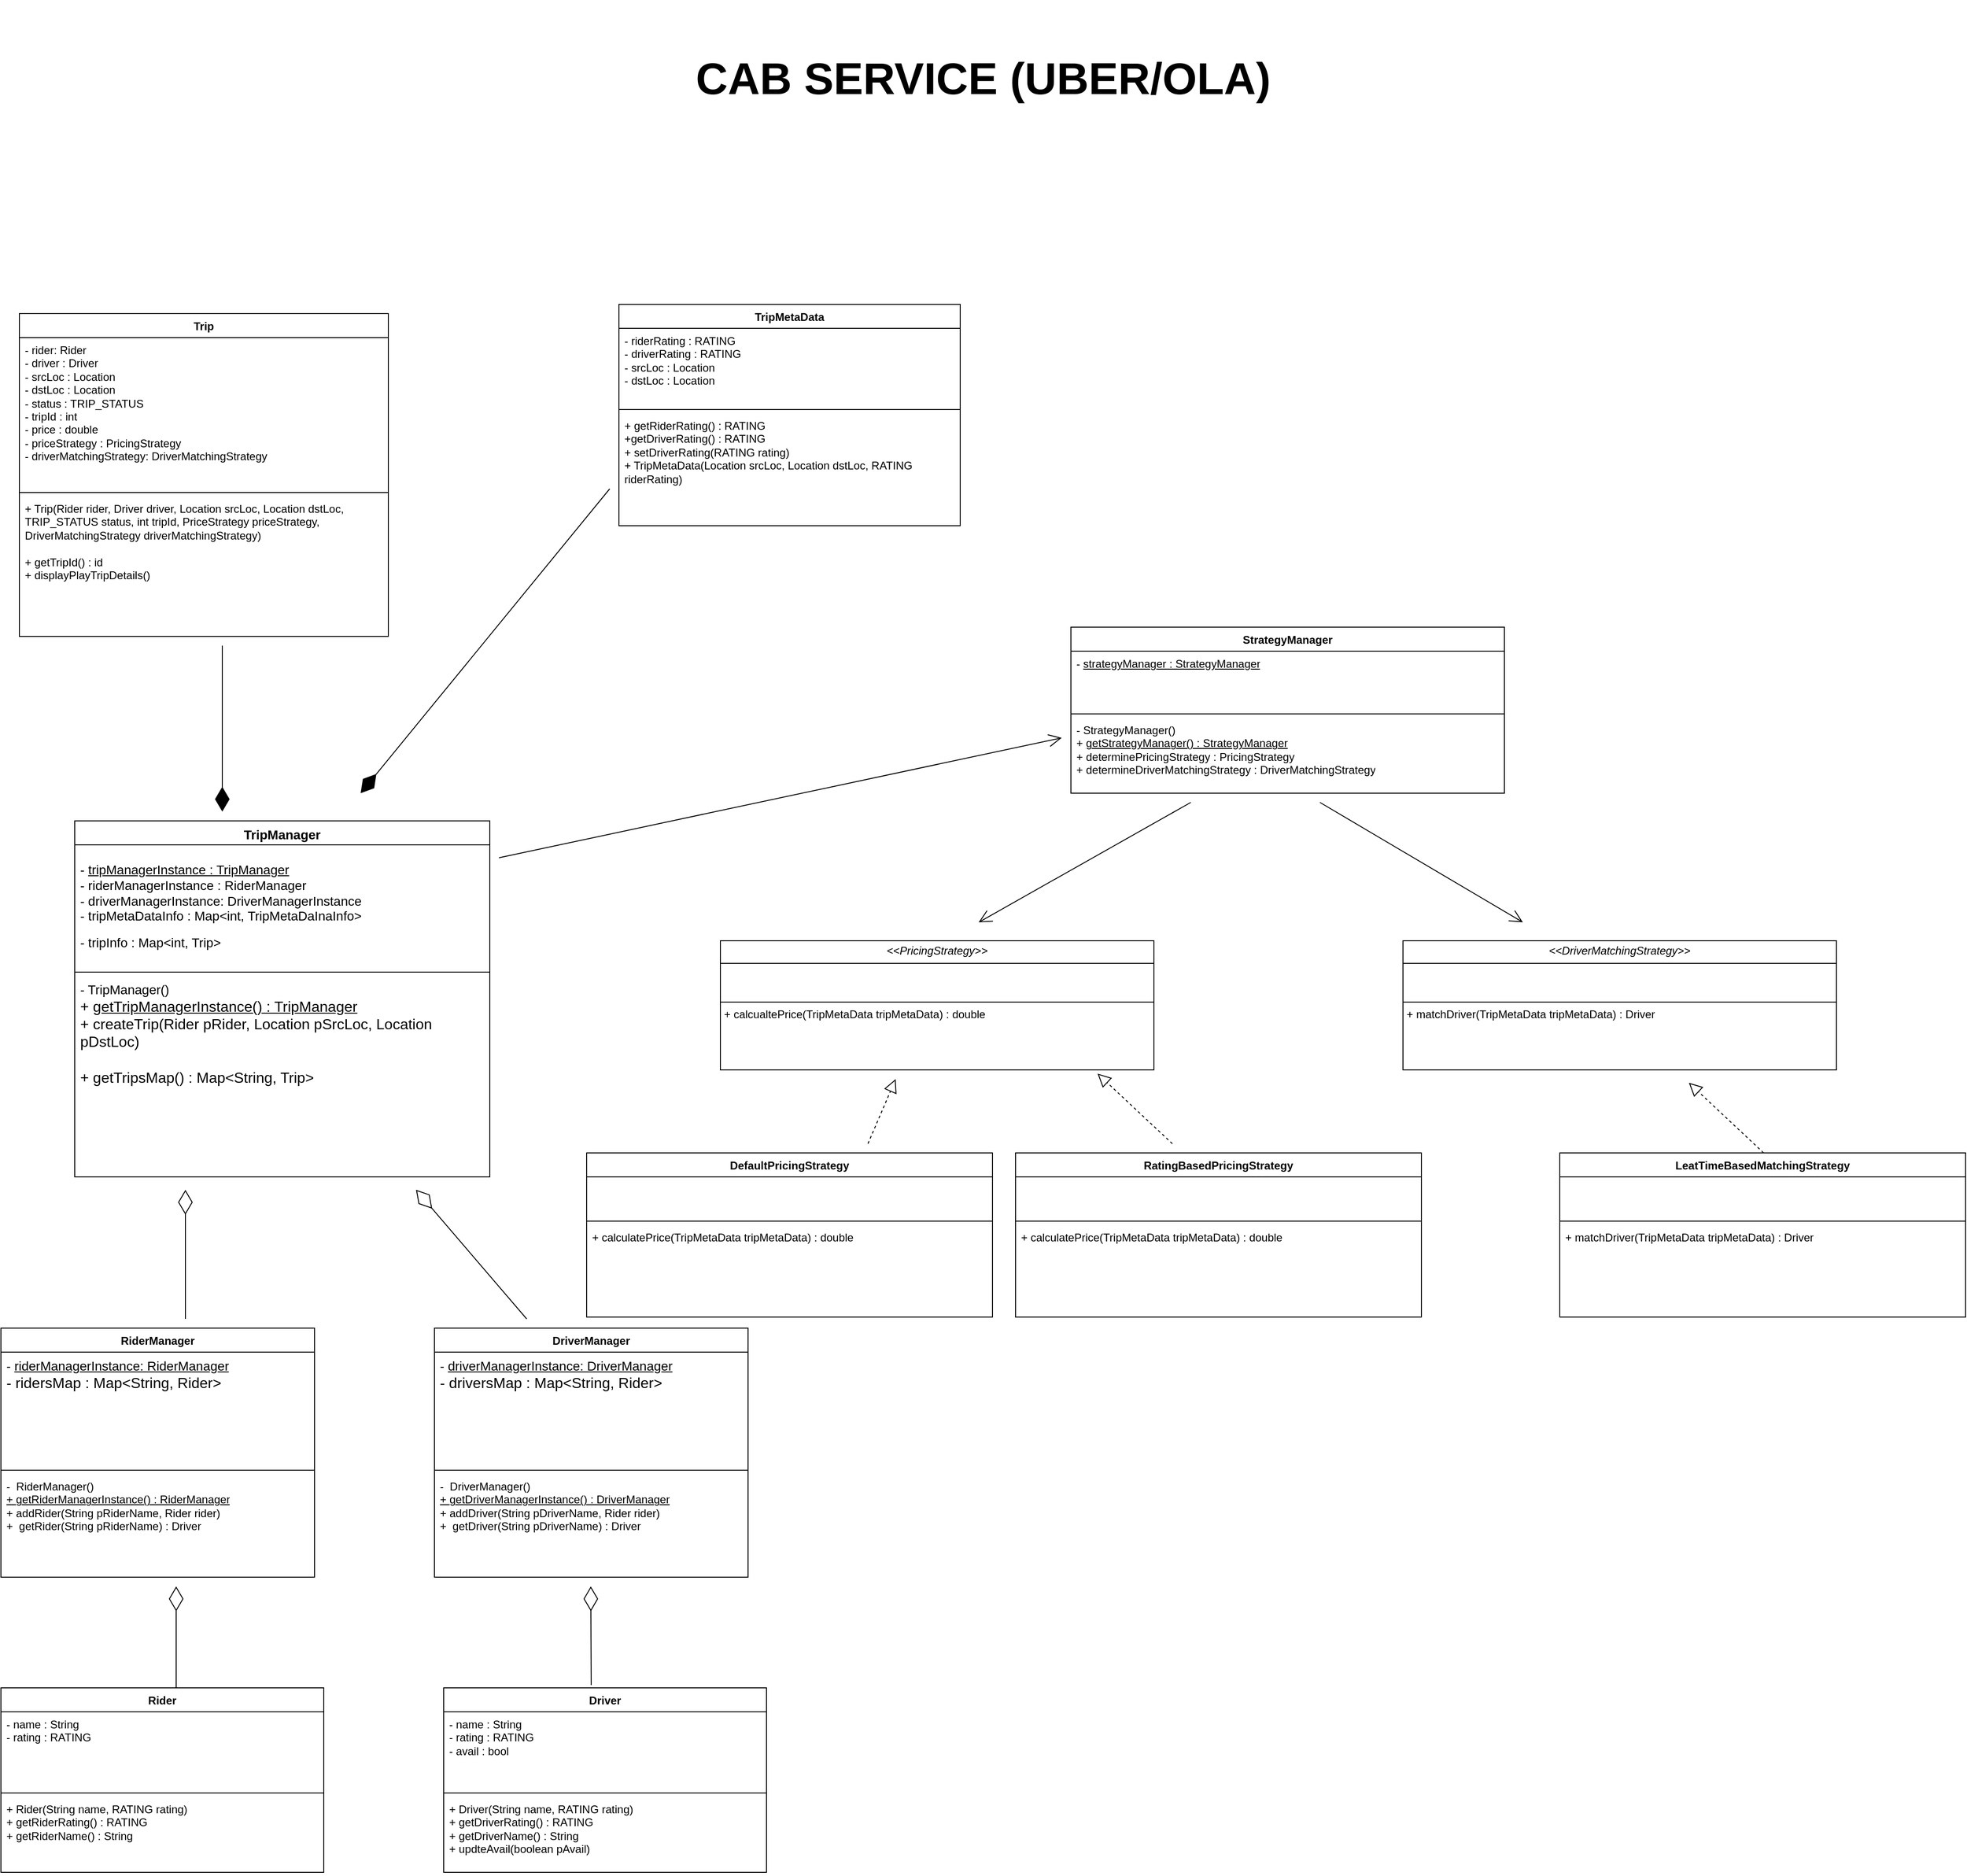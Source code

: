 <mxfile version="24.3.1" type="github">
  <diagram name="Page-1" id="kse7vjtmKsEr2--jnAdk">
    <mxGraphModel dx="3200" dy="2634" grid="1" gridSize="10" guides="1" tooltips="1" connect="1" arrows="1" fold="1" page="1" pageScale="1" pageWidth="850" pageHeight="1100" math="0" shadow="0">
      <root>
        <mxCell id="0" />
        <mxCell id="1" parent="0" />
        <mxCell id="h6sXqNmCU9K96XIGyQ9f-1" value="Trip" style="swimlane;fontStyle=1;align=center;verticalAlign=top;childLayout=stackLayout;horizontal=1;startSize=26;horizontalStack=0;resizeParent=1;resizeParentMax=0;resizeLast=0;collapsible=1;marginBottom=0;whiteSpace=wrap;html=1;" vertex="1" parent="1">
          <mxGeometry x="60" y="60" width="400" height="350" as="geometry" />
        </mxCell>
        <mxCell id="h6sXqNmCU9K96XIGyQ9f-2" value="- rider: Rider&lt;div&gt;- driver : Driver&lt;/div&gt;&lt;div&gt;- srcLoc : Location&lt;/div&gt;&lt;div&gt;- dstLoc : Location&lt;/div&gt;&lt;div&gt;- status : TRIP_STATUS&lt;/div&gt;&lt;div&gt;- tripId : int&lt;/div&gt;&lt;div&gt;- price : double&lt;/div&gt;&lt;div&gt;- priceStrategy : PricingStrategy&lt;/div&gt;&lt;div&gt;- driverMatchingStrategy: DriverMatchingStrategy&lt;/div&gt;" style="text;strokeColor=none;fillColor=none;align=left;verticalAlign=top;spacingLeft=4;spacingRight=4;overflow=hidden;rotatable=0;points=[[0,0.5],[1,0.5]];portConstraint=eastwest;whiteSpace=wrap;html=1;" vertex="1" parent="h6sXqNmCU9K96XIGyQ9f-1">
          <mxGeometry y="26" width="400" height="164" as="geometry" />
        </mxCell>
        <mxCell id="h6sXqNmCU9K96XIGyQ9f-3" value="" style="line;strokeWidth=1;fillColor=none;align=left;verticalAlign=middle;spacingTop=-1;spacingLeft=3;spacingRight=3;rotatable=0;labelPosition=right;points=[];portConstraint=eastwest;strokeColor=inherit;" vertex="1" parent="h6sXqNmCU9K96XIGyQ9f-1">
          <mxGeometry y="190" width="400" height="8" as="geometry" />
        </mxCell>
        <mxCell id="h6sXqNmCU9K96XIGyQ9f-4" value="+ Trip(Rider rider, Driver driver, Location srcLoc, Location dstLoc, TRIP_STATUS status, int tripId, PriceStrategy priceStrategy, DriverMatchingStrategy driverMatchingStrategy)&lt;div&gt;&lt;br&gt;&lt;/div&gt;&lt;div&gt;+ getTripId() : id&lt;/div&gt;&lt;div&gt;+ displayPlayTripDetails()&amp;nbsp;&lt;/div&gt;" style="text;strokeColor=none;fillColor=none;align=left;verticalAlign=top;spacingLeft=4;spacingRight=4;overflow=hidden;rotatable=0;points=[[0,0.5],[1,0.5]];portConstraint=eastwest;whiteSpace=wrap;html=1;" vertex="1" parent="h6sXqNmCU9K96XIGyQ9f-1">
          <mxGeometry y="198" width="400" height="152" as="geometry" />
        </mxCell>
        <mxCell id="h6sXqNmCU9K96XIGyQ9f-5" value="&lt;font style=&quot;font-size: 14px;&quot;&gt;TripManager&lt;/font&gt;" style="swimlane;fontStyle=1;align=center;verticalAlign=top;childLayout=stackLayout;horizontal=1;startSize=26;horizontalStack=0;resizeParent=1;resizeParentMax=0;resizeLast=0;collapsible=1;marginBottom=0;whiteSpace=wrap;html=1;" vertex="1" parent="1">
          <mxGeometry x="120" y="610" width="450" height="386" as="geometry" />
        </mxCell>
        <mxCell id="h6sXqNmCU9K96XIGyQ9f-6" value="&lt;p&gt;&lt;font style=&quot;font-size: 14px;&quot;&gt;- &lt;u&gt;tripManagerInstance : TripManager&lt;/u&gt;&lt;br&gt;- riderManagerInstance : RiderManager&lt;br&gt;- driverManagerInstance: DriverManagerInstance&lt;br&gt;- tripMetaDataInfo : Map&amp;lt;int, TripMetaDaInaInfo&amp;gt;&lt;/font&gt;&lt;/p&gt;&lt;p&gt;&lt;font style=&quot;font-size: 14px;&quot;&gt;- tripInfo : Map&amp;lt;int, Trip&amp;gt;&lt;/font&gt;&lt;/p&gt;" style="text;strokeColor=none;fillColor=none;align=left;verticalAlign=top;spacingLeft=4;spacingRight=4;overflow=hidden;rotatable=0;points=[[0,0.5],[1,0.5]];portConstraint=eastwest;whiteSpace=wrap;html=1;" vertex="1" parent="h6sXqNmCU9K96XIGyQ9f-5">
          <mxGeometry y="26" width="450" height="134" as="geometry" />
        </mxCell>
        <mxCell id="h6sXqNmCU9K96XIGyQ9f-7" value="" style="line;strokeWidth=1;fillColor=none;align=left;verticalAlign=middle;spacingTop=-1;spacingLeft=3;spacingRight=3;rotatable=0;labelPosition=right;points=[];portConstraint=eastwest;strokeColor=inherit;" vertex="1" parent="h6sXqNmCU9K96XIGyQ9f-5">
          <mxGeometry y="160" width="450" height="8" as="geometry" />
        </mxCell>
        <mxCell id="h6sXqNmCU9K96XIGyQ9f-8" value="&lt;font style=&quot;font-size: 14px;&quot;&gt;- TripManager()&lt;/font&gt;&lt;div&gt;&lt;font size=&quot;3&quot;&gt;+ &lt;u&gt;getTripManagerInstance() : TripManager&lt;/u&gt;&lt;/font&gt;&lt;/div&gt;&lt;div&gt;&lt;font size=&quot;3&quot;&gt;+ createTrip(Rider pRider, Location pSrcLoc, Location pDstLoc)&lt;/font&gt;&lt;/div&gt;&lt;div&gt;&lt;font size=&quot;3&quot;&gt;&lt;br&gt;&lt;/font&gt;&lt;/div&gt;&lt;div&gt;&lt;font size=&quot;3&quot;&gt;+ getTripsMap() : Map&amp;lt;String, Trip&amp;gt;&lt;/font&gt;&lt;/div&gt;" style="text;strokeColor=none;fillColor=none;align=left;verticalAlign=top;spacingLeft=4;spacingRight=4;overflow=hidden;rotatable=0;points=[[0,0.5],[1,0.5]];portConstraint=eastwest;whiteSpace=wrap;html=1;" vertex="1" parent="h6sXqNmCU9K96XIGyQ9f-5">
          <mxGeometry y="168" width="450" height="218" as="geometry" />
        </mxCell>
        <mxCell id="h6sXqNmCU9K96XIGyQ9f-9" value="TripMetaData" style="swimlane;fontStyle=1;align=center;verticalAlign=top;childLayout=stackLayout;horizontal=1;startSize=26;horizontalStack=0;resizeParent=1;resizeParentMax=0;resizeLast=0;collapsible=1;marginBottom=0;whiteSpace=wrap;html=1;" vertex="1" parent="1">
          <mxGeometry x="710" y="50" width="370" height="240" as="geometry" />
        </mxCell>
        <mxCell id="h6sXqNmCU9K96XIGyQ9f-10" value="- riderRating : RATING&lt;div&gt;- driverRating : RATING&lt;/div&gt;&lt;div&gt;- srcLoc : Location&lt;/div&gt;&lt;div&gt;- dstLoc : Location&lt;/div&gt;" style="text;strokeColor=none;fillColor=none;align=left;verticalAlign=top;spacingLeft=4;spacingRight=4;overflow=hidden;rotatable=0;points=[[0,0.5],[1,0.5]];portConstraint=eastwest;whiteSpace=wrap;html=1;" vertex="1" parent="h6sXqNmCU9K96XIGyQ9f-9">
          <mxGeometry y="26" width="370" height="84" as="geometry" />
        </mxCell>
        <mxCell id="h6sXqNmCU9K96XIGyQ9f-11" value="" style="line;strokeWidth=1;fillColor=none;align=left;verticalAlign=middle;spacingTop=-1;spacingLeft=3;spacingRight=3;rotatable=0;labelPosition=right;points=[];portConstraint=eastwest;strokeColor=inherit;" vertex="1" parent="h6sXqNmCU9K96XIGyQ9f-9">
          <mxGeometry y="110" width="370" height="8" as="geometry" />
        </mxCell>
        <mxCell id="h6sXqNmCU9K96XIGyQ9f-12" value="+ getRiderRating() : RATING&lt;div&gt;+getDriverRating() : RATING&lt;/div&gt;&lt;div&gt;+ setDriverRating(RATING rating)&lt;/div&gt;&lt;div&gt;+ TripMetaData(Location srcLoc, Location dstLoc, RATING riderRating)&lt;/div&gt;" style="text;strokeColor=none;fillColor=none;align=left;verticalAlign=top;spacingLeft=4;spacingRight=4;overflow=hidden;rotatable=0;points=[[0,0.5],[1,0.5]];portConstraint=eastwest;whiteSpace=wrap;html=1;" vertex="1" parent="h6sXqNmCU9K96XIGyQ9f-9">
          <mxGeometry y="118" width="370" height="122" as="geometry" />
        </mxCell>
        <mxCell id="h6sXqNmCU9K96XIGyQ9f-13" value="" style="endArrow=diamondThin;endFill=1;endSize=24;html=1;rounded=0;" edge="1" parent="1">
          <mxGeometry width="160" relative="1" as="geometry">
            <mxPoint x="280" y="420" as="sourcePoint" />
            <mxPoint x="280" y="600" as="targetPoint" />
          </mxGeometry>
        </mxCell>
        <mxCell id="h6sXqNmCU9K96XIGyQ9f-15" value="" style="endArrow=diamondThin;endFill=1;endSize=24;html=1;rounded=0;" edge="1" parent="1">
          <mxGeometry width="160" relative="1" as="geometry">
            <mxPoint x="700" y="250" as="sourcePoint" />
            <mxPoint x="430" y="580" as="targetPoint" />
          </mxGeometry>
        </mxCell>
        <mxCell id="h6sXqNmCU9K96XIGyQ9f-16" value="DriverManager" style="swimlane;fontStyle=1;align=center;verticalAlign=top;childLayout=stackLayout;horizontal=1;startSize=26;horizontalStack=0;resizeParent=1;resizeParentMax=0;resizeLast=0;collapsible=1;marginBottom=0;whiteSpace=wrap;html=1;" vertex="1" parent="1">
          <mxGeometry x="510" y="1160" width="340" height="270" as="geometry" />
        </mxCell>
        <mxCell id="h6sXqNmCU9K96XIGyQ9f-17" value="&lt;font style=&quot;font-size: 14px;&quot;&gt;- &lt;u&gt;driverManagerInstance: DriverManager&lt;/u&gt;&lt;/font&gt;&lt;div&gt;&lt;font size=&quot;3&quot;&gt;- driversMap : Map&amp;lt;String, Rider&amp;gt;&lt;/font&gt;&lt;/div&gt;" style="text;strokeColor=none;fillColor=none;align=left;verticalAlign=top;spacingLeft=4;spacingRight=4;overflow=hidden;rotatable=0;points=[[0,0.5],[1,0.5]];portConstraint=eastwest;whiteSpace=wrap;html=1;" vertex="1" parent="h6sXqNmCU9K96XIGyQ9f-16">
          <mxGeometry y="26" width="340" height="124" as="geometry" />
        </mxCell>
        <mxCell id="h6sXqNmCU9K96XIGyQ9f-18" value="" style="line;strokeWidth=1;fillColor=none;align=left;verticalAlign=middle;spacingTop=-1;spacingLeft=3;spacingRight=3;rotatable=0;labelPosition=right;points=[];portConstraint=eastwest;strokeColor=inherit;" vertex="1" parent="h6sXqNmCU9K96XIGyQ9f-16">
          <mxGeometry y="150" width="340" height="8" as="geometry" />
        </mxCell>
        <mxCell id="h6sXqNmCU9K96XIGyQ9f-19" value="-&amp;nbsp; DriverManager()&lt;div&gt;&lt;u&gt;+ getDriverManagerInstance() : DriverManager&lt;/u&gt;&lt;/div&gt;&lt;div&gt;+ addDriver(String pDriverName, Rider rider)&lt;/div&gt;&lt;div&gt;+&amp;nbsp; getDriver(String pDriverName) : Driver&amp;nbsp;&lt;/div&gt;" style="text;strokeColor=none;fillColor=none;align=left;verticalAlign=top;spacingLeft=4;spacingRight=4;overflow=hidden;rotatable=0;points=[[0,0.5],[1,0.5]];portConstraint=eastwest;whiteSpace=wrap;html=1;" vertex="1" parent="h6sXqNmCU9K96XIGyQ9f-16">
          <mxGeometry y="158" width="340" height="112" as="geometry" />
        </mxCell>
        <mxCell id="h6sXqNmCU9K96XIGyQ9f-20" value="RiderManager" style="swimlane;fontStyle=1;align=center;verticalAlign=top;childLayout=stackLayout;horizontal=1;startSize=26;horizontalStack=0;resizeParent=1;resizeParentMax=0;resizeLast=0;collapsible=1;marginBottom=0;whiteSpace=wrap;html=1;" vertex="1" parent="1">
          <mxGeometry x="40" y="1160" width="340" height="270" as="geometry" />
        </mxCell>
        <mxCell id="h6sXqNmCU9K96XIGyQ9f-21" value="&lt;font style=&quot;font-size: 14px;&quot;&gt;- &lt;u&gt;riderManagerInstance: RiderManager&lt;/u&gt;&lt;/font&gt;&lt;div&gt;&lt;font size=&quot;3&quot;&gt;- ridersMap : Map&amp;lt;String, Rider&amp;gt;&lt;/font&gt;&lt;/div&gt;" style="text;strokeColor=none;fillColor=none;align=left;verticalAlign=top;spacingLeft=4;spacingRight=4;overflow=hidden;rotatable=0;points=[[0,0.5],[1,0.5]];portConstraint=eastwest;whiteSpace=wrap;html=1;" vertex="1" parent="h6sXqNmCU9K96XIGyQ9f-20">
          <mxGeometry y="26" width="340" height="124" as="geometry" />
        </mxCell>
        <mxCell id="h6sXqNmCU9K96XIGyQ9f-22" value="" style="line;strokeWidth=1;fillColor=none;align=left;verticalAlign=middle;spacingTop=-1;spacingLeft=3;spacingRight=3;rotatable=0;labelPosition=right;points=[];portConstraint=eastwest;strokeColor=inherit;" vertex="1" parent="h6sXqNmCU9K96XIGyQ9f-20">
          <mxGeometry y="150" width="340" height="8" as="geometry" />
        </mxCell>
        <mxCell id="h6sXqNmCU9K96XIGyQ9f-23" value="-&amp;nbsp; RiderManager()&lt;div&gt;&lt;u&gt;+ getRiderManagerInstance() : RiderManager&lt;/u&gt;&lt;/div&gt;&lt;div&gt;+ addRider(String pRiderName, Rider rider)&lt;/div&gt;&lt;div&gt;+&amp;nbsp; getRider(String pRiderName) : Driver&amp;nbsp;&lt;/div&gt;" style="text;strokeColor=none;fillColor=none;align=left;verticalAlign=top;spacingLeft=4;spacingRight=4;overflow=hidden;rotatable=0;points=[[0,0.5],[1,0.5]];portConstraint=eastwest;whiteSpace=wrap;html=1;" vertex="1" parent="h6sXqNmCU9K96XIGyQ9f-20">
          <mxGeometry y="158" width="340" height="112" as="geometry" />
        </mxCell>
        <mxCell id="h6sXqNmCU9K96XIGyQ9f-32" value="Rider" style="swimlane;fontStyle=1;align=center;verticalAlign=top;childLayout=stackLayout;horizontal=1;startSize=26;horizontalStack=0;resizeParent=1;resizeParentMax=0;resizeLast=0;collapsible=1;marginBottom=0;whiteSpace=wrap;html=1;" vertex="1" parent="1">
          <mxGeometry x="40" y="1550" width="350" height="200" as="geometry" />
        </mxCell>
        <mxCell id="h6sXqNmCU9K96XIGyQ9f-33" value="- name : String&lt;div&gt;- rating : RATING&lt;/div&gt;" style="text;strokeColor=none;fillColor=none;align=left;verticalAlign=top;spacingLeft=4;spacingRight=4;overflow=hidden;rotatable=0;points=[[0,0.5],[1,0.5]];portConstraint=eastwest;whiteSpace=wrap;html=1;" vertex="1" parent="h6sXqNmCU9K96XIGyQ9f-32">
          <mxGeometry y="26" width="350" height="84" as="geometry" />
        </mxCell>
        <mxCell id="h6sXqNmCU9K96XIGyQ9f-34" value="" style="line;strokeWidth=1;fillColor=none;align=left;verticalAlign=middle;spacingTop=-1;spacingLeft=3;spacingRight=3;rotatable=0;labelPosition=right;points=[];portConstraint=eastwest;strokeColor=inherit;" vertex="1" parent="h6sXqNmCU9K96XIGyQ9f-32">
          <mxGeometry y="110" width="350" height="8" as="geometry" />
        </mxCell>
        <mxCell id="h6sXqNmCU9K96XIGyQ9f-35" value="+ Rider(String name, RATING rating)&lt;div&gt;+ getRiderRating() : RATING&lt;/div&gt;&lt;div&gt;+ getRiderName() : String&lt;/div&gt;" style="text;strokeColor=none;fillColor=none;align=left;verticalAlign=top;spacingLeft=4;spacingRight=4;overflow=hidden;rotatable=0;points=[[0,0.5],[1,0.5]];portConstraint=eastwest;whiteSpace=wrap;html=1;" vertex="1" parent="h6sXqNmCU9K96XIGyQ9f-32">
          <mxGeometry y="118" width="350" height="82" as="geometry" />
        </mxCell>
        <mxCell id="h6sXqNmCU9K96XIGyQ9f-36" value="Driver" style="swimlane;fontStyle=1;align=center;verticalAlign=top;childLayout=stackLayout;horizontal=1;startSize=26;horizontalStack=0;resizeParent=1;resizeParentMax=0;resizeLast=0;collapsible=1;marginBottom=0;whiteSpace=wrap;html=1;" vertex="1" parent="1">
          <mxGeometry x="520" y="1550" width="350" height="200" as="geometry" />
        </mxCell>
        <mxCell id="h6sXqNmCU9K96XIGyQ9f-37" value="- name : String&lt;div&gt;- rating : RATING&lt;/div&gt;&lt;div&gt;- avail : bool&lt;/div&gt;" style="text;strokeColor=none;fillColor=none;align=left;verticalAlign=top;spacingLeft=4;spacingRight=4;overflow=hidden;rotatable=0;points=[[0,0.5],[1,0.5]];portConstraint=eastwest;whiteSpace=wrap;html=1;" vertex="1" parent="h6sXqNmCU9K96XIGyQ9f-36">
          <mxGeometry y="26" width="350" height="84" as="geometry" />
        </mxCell>
        <mxCell id="h6sXqNmCU9K96XIGyQ9f-38" value="" style="line;strokeWidth=1;fillColor=none;align=left;verticalAlign=middle;spacingTop=-1;spacingLeft=3;spacingRight=3;rotatable=0;labelPosition=right;points=[];portConstraint=eastwest;strokeColor=inherit;" vertex="1" parent="h6sXqNmCU9K96XIGyQ9f-36">
          <mxGeometry y="110" width="350" height="8" as="geometry" />
        </mxCell>
        <mxCell id="h6sXqNmCU9K96XIGyQ9f-39" value="+ Driver(String name, RATING rating)&lt;div&gt;+ getDriverRating() : RATING&lt;/div&gt;&lt;div&gt;+ getDriverName() : String&lt;/div&gt;&lt;div&gt;+ updteAvail(boolean pAvail)&lt;/div&gt;" style="text;strokeColor=none;fillColor=none;align=left;verticalAlign=top;spacingLeft=4;spacingRight=4;overflow=hidden;rotatable=0;points=[[0,0.5],[1,0.5]];portConstraint=eastwest;whiteSpace=wrap;html=1;" vertex="1" parent="h6sXqNmCU9K96XIGyQ9f-36">
          <mxGeometry y="118" width="350" height="82" as="geometry" />
        </mxCell>
        <mxCell id="h6sXqNmCU9K96XIGyQ9f-40" value="" style="endArrow=diamondThin;endFill=0;endSize=24;html=1;rounded=0;" edge="1" parent="1">
          <mxGeometry width="160" relative="1" as="geometry">
            <mxPoint x="230" y="1550" as="sourcePoint" />
            <mxPoint x="230" y="1440" as="targetPoint" />
          </mxGeometry>
        </mxCell>
        <mxCell id="h6sXqNmCU9K96XIGyQ9f-41" value="" style="endArrow=diamondThin;endFill=0;endSize=24;html=1;rounded=0;exitX=0.457;exitY=-0.015;exitDx=0;exitDy=0;exitPerimeter=0;" edge="1" parent="1" source="h6sXqNmCU9K96XIGyQ9f-36">
          <mxGeometry width="160" relative="1" as="geometry">
            <mxPoint x="679.5" y="1530" as="sourcePoint" />
            <mxPoint x="679.5" y="1440" as="targetPoint" />
          </mxGeometry>
        </mxCell>
        <mxCell id="h6sXqNmCU9K96XIGyQ9f-42" value="" style="endArrow=diamondThin;endFill=0;endSize=24;html=1;rounded=0;" edge="1" parent="1">
          <mxGeometry width="160" relative="1" as="geometry">
            <mxPoint x="240" y="1150" as="sourcePoint" />
            <mxPoint x="240" y="1010" as="targetPoint" />
          </mxGeometry>
        </mxCell>
        <mxCell id="h6sXqNmCU9K96XIGyQ9f-43" value="" style="endArrow=diamondThin;endFill=0;endSize=24;html=1;rounded=0;" edge="1" parent="1">
          <mxGeometry width="160" relative="1" as="geometry">
            <mxPoint x="610" y="1150" as="sourcePoint" />
            <mxPoint x="490" y="1010" as="targetPoint" />
          </mxGeometry>
        </mxCell>
        <mxCell id="h6sXqNmCU9K96XIGyQ9f-44" value="&lt;p style=&quot;margin:0px;margin-top:4px;text-align:center;&quot;&gt;&lt;i&gt;&amp;lt;&amp;lt;PricingStrategy&amp;gt;&amp;gt;&lt;/i&gt;&lt;br&gt;&lt;/p&gt;&lt;hr size=&quot;1&quot; style=&quot;border-style:solid;&quot;&gt;&lt;p style=&quot;margin:0px;margin-left:4px;&quot;&gt;&lt;br&gt;&lt;/p&gt;&lt;p style=&quot;margin:0px;margin-left:4px;&quot;&gt;&lt;br&gt;&lt;/p&gt;&lt;hr size=&quot;1&quot; style=&quot;border-style:solid;&quot;&gt;&lt;p style=&quot;margin:0px;margin-left:4px;&quot;&gt;+ calcualtePrice(TripMetaData tripMetaData) : double&lt;br&gt;&lt;/p&gt;" style="verticalAlign=top;align=left;overflow=fill;html=1;whiteSpace=wrap;" vertex="1" parent="1">
          <mxGeometry x="820" y="740" width="470" height="140" as="geometry" />
        </mxCell>
        <mxCell id="h6sXqNmCU9K96XIGyQ9f-45" value="StrategyManager" style="swimlane;fontStyle=1;align=center;verticalAlign=top;childLayout=stackLayout;horizontal=1;startSize=26;horizontalStack=0;resizeParent=1;resizeParentMax=0;resizeLast=0;collapsible=1;marginBottom=0;whiteSpace=wrap;html=1;" vertex="1" parent="1">
          <mxGeometry x="1200" y="400" width="470" height="180" as="geometry" />
        </mxCell>
        <mxCell id="h6sXqNmCU9K96XIGyQ9f-46" value="- &lt;u&gt;strategyManager : StrategyManager&lt;/u&gt;&lt;div&gt;&lt;u&gt;&lt;br&gt;&lt;/u&gt;&lt;/div&gt;" style="text;strokeColor=none;fillColor=none;align=left;verticalAlign=top;spacingLeft=4;spacingRight=4;overflow=hidden;rotatable=0;points=[[0,0.5],[1,0.5]];portConstraint=eastwest;whiteSpace=wrap;html=1;" vertex="1" parent="h6sXqNmCU9K96XIGyQ9f-45">
          <mxGeometry y="26" width="470" height="64" as="geometry" />
        </mxCell>
        <mxCell id="h6sXqNmCU9K96XIGyQ9f-47" value="" style="line;strokeWidth=1;fillColor=none;align=left;verticalAlign=middle;spacingTop=-1;spacingLeft=3;spacingRight=3;rotatable=0;labelPosition=right;points=[];portConstraint=eastwest;strokeColor=inherit;" vertex="1" parent="h6sXqNmCU9K96XIGyQ9f-45">
          <mxGeometry y="90" width="470" height="8" as="geometry" />
        </mxCell>
        <mxCell id="h6sXqNmCU9K96XIGyQ9f-48" value="- StrategyManager()&lt;div&gt;+ &lt;u&gt;getStrategyManager() : StrategyManager&lt;/u&gt;&lt;/div&gt;&lt;div&gt;+ determinePricingStrategy : PricingStrategy&lt;/div&gt;&lt;div&gt;+ determineDriverMatchingStrategy : DriverMatchingStrategy&lt;/div&gt;" style="text;strokeColor=none;fillColor=none;align=left;verticalAlign=top;spacingLeft=4;spacingRight=4;overflow=hidden;rotatable=0;points=[[0,0.5],[1,0.5]];portConstraint=eastwest;whiteSpace=wrap;html=1;" vertex="1" parent="h6sXqNmCU9K96XIGyQ9f-45">
          <mxGeometry y="98" width="470" height="82" as="geometry" />
        </mxCell>
        <mxCell id="h6sXqNmCU9K96XIGyQ9f-51" value="" style="endArrow=open;endFill=1;endSize=12;html=1;rounded=0;" edge="1" parent="h6sXqNmCU9K96XIGyQ9f-45">
          <mxGeometry width="160" relative="1" as="geometry">
            <mxPoint x="130" y="190" as="sourcePoint" />
            <mxPoint x="-100" y="320" as="targetPoint" />
          </mxGeometry>
        </mxCell>
        <mxCell id="h6sXqNmCU9K96XIGyQ9f-49" value="" style="endArrow=open;endFill=1;endSize=12;html=1;rounded=0;" edge="1" parent="1">
          <mxGeometry width="160" relative="1" as="geometry">
            <mxPoint x="580" y="650" as="sourcePoint" />
            <mxPoint x="1190" y="520" as="targetPoint" />
          </mxGeometry>
        </mxCell>
        <mxCell id="h6sXqNmCU9K96XIGyQ9f-50" value="&lt;p style=&quot;margin:0px;margin-top:4px;text-align:center;&quot;&gt;&lt;i&gt;&amp;lt;&amp;lt;DriverMatchingStrategy&amp;gt;&amp;gt;&lt;/i&gt;&lt;br&gt;&lt;/p&gt;&lt;hr size=&quot;1&quot; style=&quot;border-style:solid;&quot;&gt;&lt;p style=&quot;margin:0px;margin-left:4px;&quot;&gt;&lt;br&gt;&lt;/p&gt;&lt;p style=&quot;margin:0px;margin-left:4px;&quot;&gt;&lt;br&gt;&lt;/p&gt;&lt;hr size=&quot;1&quot; style=&quot;border-style:solid;&quot;&gt;&lt;p style=&quot;margin:0px;margin-left:4px;&quot;&gt;+ matchDriver(TripMetaData tripMetaData) : Driver&lt;br&gt;&lt;/p&gt;" style="verticalAlign=top;align=left;overflow=fill;html=1;whiteSpace=wrap;" vertex="1" parent="1">
          <mxGeometry x="1560" y="740" width="470" height="140" as="geometry" />
        </mxCell>
        <mxCell id="h6sXqNmCU9K96XIGyQ9f-52" value="" style="endArrow=open;endFill=1;endSize=12;html=1;rounded=0;" edge="1" parent="1">
          <mxGeometry width="160" relative="1" as="geometry">
            <mxPoint x="1470" y="590" as="sourcePoint" />
            <mxPoint x="1690" y="720" as="targetPoint" />
          </mxGeometry>
        </mxCell>
        <mxCell id="h6sXqNmCU9K96XIGyQ9f-53" value="DefaultPricingStrategy" style="swimlane;fontStyle=1;align=center;verticalAlign=top;childLayout=stackLayout;horizontal=1;startSize=26;horizontalStack=0;resizeParent=1;resizeParentMax=0;resizeLast=0;collapsible=1;marginBottom=0;whiteSpace=wrap;html=1;" vertex="1" parent="1">
          <mxGeometry x="675" y="970" width="440" height="178" as="geometry" />
        </mxCell>
        <mxCell id="h6sXqNmCU9K96XIGyQ9f-54" value="&lt;div&gt;&lt;br&gt;&lt;/div&gt;&lt;div&gt;&lt;br&gt;&lt;/div&gt;" style="text;strokeColor=none;fillColor=none;align=left;verticalAlign=top;spacingLeft=4;spacingRight=4;overflow=hidden;rotatable=0;points=[[0,0.5],[1,0.5]];portConstraint=eastwest;whiteSpace=wrap;html=1;" vertex="1" parent="h6sXqNmCU9K96XIGyQ9f-53">
          <mxGeometry y="26" width="440" height="44" as="geometry" />
        </mxCell>
        <mxCell id="h6sXqNmCU9K96XIGyQ9f-55" value="" style="line;strokeWidth=1;fillColor=none;align=left;verticalAlign=middle;spacingTop=-1;spacingLeft=3;spacingRight=3;rotatable=0;labelPosition=right;points=[];portConstraint=eastwest;strokeColor=inherit;" vertex="1" parent="h6sXqNmCU9K96XIGyQ9f-53">
          <mxGeometry y="70" width="440" height="8" as="geometry" />
        </mxCell>
        <mxCell id="h6sXqNmCU9K96XIGyQ9f-56" value="+ calculatePrice(TripMetaData tripMetaData) : double" style="text;strokeColor=none;fillColor=none;align=left;verticalAlign=top;spacingLeft=4;spacingRight=4;overflow=hidden;rotatable=0;points=[[0,0.5],[1,0.5]];portConstraint=eastwest;whiteSpace=wrap;html=1;" vertex="1" parent="h6sXqNmCU9K96XIGyQ9f-53">
          <mxGeometry y="78" width="440" height="100" as="geometry" />
        </mxCell>
        <mxCell id="h6sXqNmCU9K96XIGyQ9f-57" value="RatingBasedPricingStrategy" style="swimlane;fontStyle=1;align=center;verticalAlign=top;childLayout=stackLayout;horizontal=1;startSize=26;horizontalStack=0;resizeParent=1;resizeParentMax=0;resizeLast=0;collapsible=1;marginBottom=0;whiteSpace=wrap;html=1;" vertex="1" parent="1">
          <mxGeometry x="1140" y="970" width="440" height="178" as="geometry" />
        </mxCell>
        <mxCell id="h6sXqNmCU9K96XIGyQ9f-58" value="&lt;div&gt;&lt;br&gt;&lt;/div&gt;&lt;div&gt;&lt;br&gt;&lt;/div&gt;" style="text;strokeColor=none;fillColor=none;align=left;verticalAlign=top;spacingLeft=4;spacingRight=4;overflow=hidden;rotatable=0;points=[[0,0.5],[1,0.5]];portConstraint=eastwest;whiteSpace=wrap;html=1;" vertex="1" parent="h6sXqNmCU9K96XIGyQ9f-57">
          <mxGeometry y="26" width="440" height="44" as="geometry" />
        </mxCell>
        <mxCell id="h6sXqNmCU9K96XIGyQ9f-59" value="" style="line;strokeWidth=1;fillColor=none;align=left;verticalAlign=middle;spacingTop=-1;spacingLeft=3;spacingRight=3;rotatable=0;labelPosition=right;points=[];portConstraint=eastwest;strokeColor=inherit;" vertex="1" parent="h6sXqNmCU9K96XIGyQ9f-57">
          <mxGeometry y="70" width="440" height="8" as="geometry" />
        </mxCell>
        <mxCell id="h6sXqNmCU9K96XIGyQ9f-60" value="+ calculatePrice(TripMetaData tripMetaData) : double" style="text;strokeColor=none;fillColor=none;align=left;verticalAlign=top;spacingLeft=4;spacingRight=4;overflow=hidden;rotatable=0;points=[[0,0.5],[1,0.5]];portConstraint=eastwest;whiteSpace=wrap;html=1;" vertex="1" parent="h6sXqNmCU9K96XIGyQ9f-57">
          <mxGeometry y="78" width="440" height="100" as="geometry" />
        </mxCell>
        <mxCell id="h6sXqNmCU9K96XIGyQ9f-61" value="" style="endArrow=block;dashed=1;endFill=0;endSize=12;html=1;rounded=0;" edge="1" parent="1">
          <mxGeometry width="160" relative="1" as="geometry">
            <mxPoint x="980" y="960" as="sourcePoint" />
            <mxPoint x="1010" y="890" as="targetPoint" />
          </mxGeometry>
        </mxCell>
        <mxCell id="h6sXqNmCU9K96XIGyQ9f-62" value="" style="endArrow=block;dashed=1;endFill=0;endSize=12;html=1;rounded=0;entryX=0.87;entryY=1.029;entryDx=0;entryDy=0;entryPerimeter=0;" edge="1" parent="1" target="h6sXqNmCU9K96XIGyQ9f-44">
          <mxGeometry width="160" relative="1" as="geometry">
            <mxPoint x="1310" y="960" as="sourcePoint" />
            <mxPoint x="1020" y="900" as="targetPoint" />
          </mxGeometry>
        </mxCell>
        <mxCell id="h6sXqNmCU9K96XIGyQ9f-63" value="LeatTimeBasedMatchingStrategy" style="swimlane;fontStyle=1;align=center;verticalAlign=top;childLayout=stackLayout;horizontal=1;startSize=26;horizontalStack=0;resizeParent=1;resizeParentMax=0;resizeLast=0;collapsible=1;marginBottom=0;whiteSpace=wrap;html=1;" vertex="1" parent="1">
          <mxGeometry x="1730" y="970" width="440" height="178" as="geometry" />
        </mxCell>
        <mxCell id="h6sXqNmCU9K96XIGyQ9f-64" value="&lt;div&gt;&lt;br&gt;&lt;/div&gt;&lt;div&gt;&lt;br&gt;&lt;/div&gt;" style="text;strokeColor=none;fillColor=none;align=left;verticalAlign=top;spacingLeft=4;spacingRight=4;overflow=hidden;rotatable=0;points=[[0,0.5],[1,0.5]];portConstraint=eastwest;whiteSpace=wrap;html=1;" vertex="1" parent="h6sXqNmCU9K96XIGyQ9f-63">
          <mxGeometry y="26" width="440" height="44" as="geometry" />
        </mxCell>
        <mxCell id="h6sXqNmCU9K96XIGyQ9f-65" value="" style="line;strokeWidth=1;fillColor=none;align=left;verticalAlign=middle;spacingTop=-1;spacingLeft=3;spacingRight=3;rotatable=0;labelPosition=right;points=[];portConstraint=eastwest;strokeColor=inherit;" vertex="1" parent="h6sXqNmCU9K96XIGyQ9f-63">
          <mxGeometry y="70" width="440" height="8" as="geometry" />
        </mxCell>
        <mxCell id="h6sXqNmCU9K96XIGyQ9f-66" value="+ matchDriver(TripMetaData tripMetaData) : Driver" style="text;strokeColor=none;fillColor=none;align=left;verticalAlign=top;spacingLeft=4;spacingRight=4;overflow=hidden;rotatable=0;points=[[0,0.5],[1,0.5]];portConstraint=eastwest;whiteSpace=wrap;html=1;" vertex="1" parent="h6sXqNmCU9K96XIGyQ9f-63">
          <mxGeometry y="78" width="440" height="100" as="geometry" />
        </mxCell>
        <mxCell id="h6sXqNmCU9K96XIGyQ9f-67" value="" style="endArrow=block;dashed=1;endFill=0;endSize=12;html=1;rounded=0;entryX=0.87;entryY=1.029;entryDx=0;entryDy=0;entryPerimeter=0;" edge="1" parent="1">
          <mxGeometry width="160" relative="1" as="geometry">
            <mxPoint x="1951" y="970" as="sourcePoint" />
            <mxPoint x="1870" y="894" as="targetPoint" />
          </mxGeometry>
        </mxCell>
        <mxCell id="h6sXqNmCU9K96XIGyQ9f-68" value="&lt;h1&gt;&lt;font style=&quot;font-size: 48px;&quot;&gt;CAB SERVICE (UBER/OLA)&lt;/font&gt;&lt;/h1&gt;" style="text;html=1;align=center;verticalAlign=middle;whiteSpace=wrap;rounded=0;" vertex="1" parent="1">
          <mxGeometry x="580" y="-280" width="1050" height="170" as="geometry" />
        </mxCell>
      </root>
    </mxGraphModel>
  </diagram>
</mxfile>
